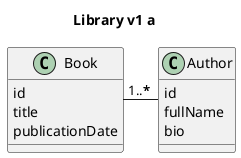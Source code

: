 @startuml

title "Library v1 a"

class Book {
    id
    title
    publicationDate
}

class Author {
    id
    fullName
    bio
}

Book "1..*" - "*" Author

@enduml
@startuml

title "Library v1 b"

class Book {
    id
    title
    publicationDate
}

class Library {
    id
    name
    address
    city
}

class BookCopy {
    id
}

Book "1" - "*" BookCopy
BookCopy "*" - "*" Library

@enduml
@startuml
title "Library v2 a"
class Book {
    id
    title
    publicationDate
}

class Author {
    id
    fullName
    bio
}

Book "1..*" -- "*" Author

class Library {
    id
    name
    address
    city
}

class BookCopy {
    id
}

Book "1" - "*" BookCopy
BookCopy "*" - "*" Library
@enduml
@startuml
title "Library v2 b"

class Book {
    id
    title
    publicationDate
}

class Library {
    id
    name
    address
    city
}

class BookCopy {
    id
}

class Reader {
    id
    fullName
}

class Loan {
    id
    start: date
    end: date?
}

Book "1" - "*" BookCopy
BookCopy "*" - "*" Library

BookCopy "1" -- "*" Loan
Loan "*" - "1" Reader

@enduml
@startuml
title "Library v3"

class Book {
    id
    title
    publicationDate
}

class Library {
    id
    name
    address
    city
}

class BookCopy {
    id
}

class Reader {
    id
    fullName
}

class Loan {
    id
    start: date
    end: date?
}

Book "1" - "*" BookCopy
BookCopy "*" - "*" Library

BookCopy "1" -- "*" Loan
Loan "*" - "1" Reader

class Author {
    id
    fullName
    bio
}

Book "1..*" -- "*" Author
@enduml
